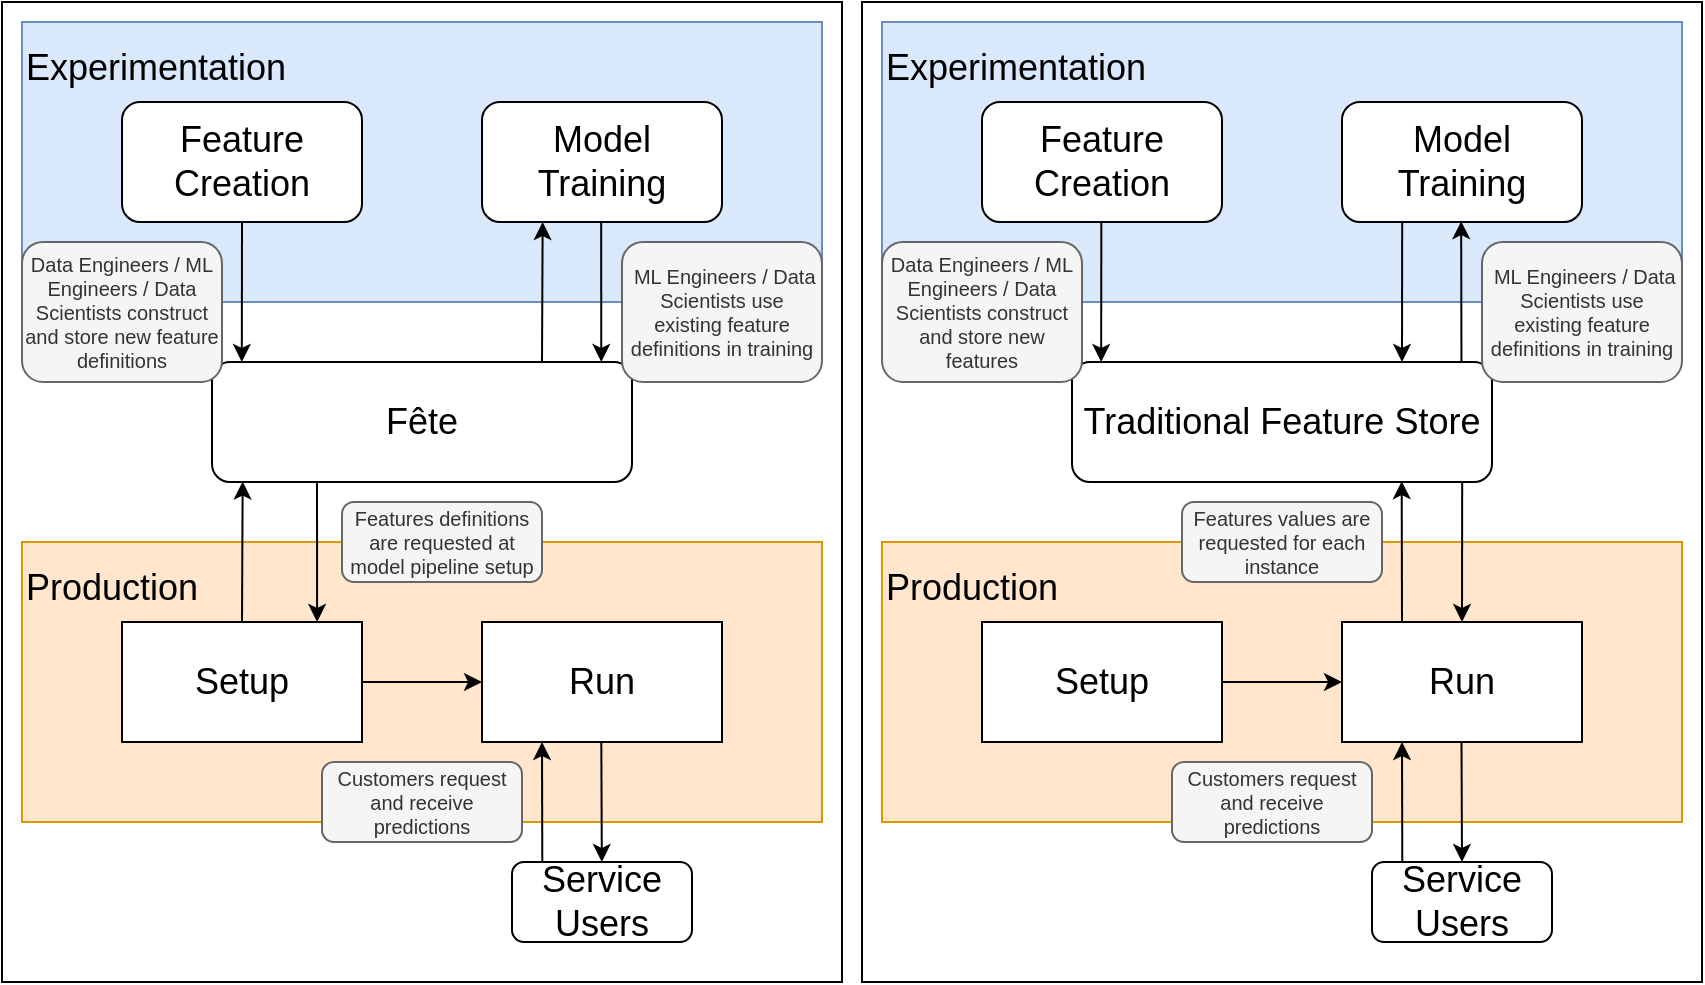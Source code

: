 <mxfile version="12.9.12" type="device"><diagram id="RKxOuDCbE1JHtZVIU__o" name="Page-1"><mxGraphModel dx="1185" dy="670" grid="1" gridSize="10" guides="1" tooltips="1" connect="1" arrows="1" fold="1" page="1" pageScale="1" pageWidth="850" pageHeight="1100" math="0" shadow="0"><root><mxCell id="0"/><mxCell id="1" parent="0"/><mxCell id="IULN4oB9618BXzVx84Nj-1" value="&lt;div style=&quot;font-size: 24px&quot;&gt;&lt;br&gt;&lt;/div&gt;" style="whiteSpace=wrap;html=1;align=left;verticalAlign=middle;fontSize=24;" vertex="1" parent="1"><mxGeometry x="10" y="10" width="420" height="490" as="geometry"/></mxCell><mxCell id="IULN4oB9618BXzVx84Nj-3" value="&lt;div style=&quot;font-size: 24px&quot;&gt;&lt;br&gt;&lt;/div&gt;" style="whiteSpace=wrap;html=1;align=left;verticalAlign=middle;fontSize=24;" vertex="1" parent="1"><mxGeometry x="440" y="10" width="420" height="490" as="geometry"/></mxCell><mxCell id="IULN4oB9618BXzVx84Nj-4" value="&lt;font style=&quot;font-size: 18px&quot;&gt;Experimentation&lt;/font&gt;" style="rounded=0;whiteSpace=wrap;html=1;fontSize=24;align=left;verticalAlign=top;fillColor=#dae8fc;strokeColor=#6c8ebf;" vertex="1" parent="1"><mxGeometry x="20" y="20" width="400" height="140" as="geometry"/></mxCell><mxCell id="IULN4oB9618BXzVx84Nj-6" value="&lt;span style=&quot;font-size: 18px&quot;&gt;Production&lt;/span&gt;" style="rounded=0;whiteSpace=wrap;html=1;fontSize=24;fillColor=#ffe6cc;strokeColor=#d79b00;align=left;verticalAlign=top;" vertex="1" parent="1"><mxGeometry x="450" y="280" width="400" height="140" as="geometry"/></mxCell><mxCell id="IULN4oB9618BXzVx84Nj-8" value="&lt;font style=&quot;font-size: 18px&quot;&gt;Experimentation&lt;/font&gt;" style="rounded=0;whiteSpace=wrap;html=1;fontSize=24;align=left;verticalAlign=top;fillColor=#dae8fc;strokeColor=#6c8ebf;" vertex="1" parent="1"><mxGeometry x="450" y="20" width="400" height="140" as="geometry"/></mxCell><mxCell id="IULN4oB9618BXzVx84Nj-9" value="&lt;font style=&quot;font-size: 18px&quot;&gt;Production&lt;/font&gt;" style="rounded=0;whiteSpace=wrap;html=1;fontSize=24;align=left;verticalAlign=top;fillColor=#ffe6cc;strokeColor=#d79b00;" vertex="1" parent="1"><mxGeometry x="20" y="280" width="400" height="140" as="geometry"/></mxCell><mxCell id="IULN4oB9618BXzVx84Nj-12" style="edgeStyle=orthogonalEdgeStyle;rounded=0;orthogonalLoop=1;jettySize=auto;html=1;exitX=1;exitY=0.5;exitDx=0;exitDy=0;entryX=0;entryY=0.5;entryDx=0;entryDy=0;fontSize=18;" edge="1" parent="1" source="IULN4oB9618BXzVx84Nj-10" target="IULN4oB9618BXzVx84Nj-11"><mxGeometry relative="1" as="geometry"/></mxCell><mxCell id="IULN4oB9618BXzVx84Nj-30" style="edgeStyle=none;rounded=0;orthogonalLoop=1;jettySize=auto;html=1;exitX=0.5;exitY=0;exitDx=0;exitDy=0;entryX=0.073;entryY=0.996;entryDx=0;entryDy=0;entryPerimeter=0;fontSize=18;" edge="1" parent="1" source="IULN4oB9618BXzVx84Nj-10" target="IULN4oB9618BXzVx84Nj-16"><mxGeometry relative="1" as="geometry"/></mxCell><mxCell id="IULN4oB9618BXzVx84Nj-10" value="Setup" style="rounded=0;whiteSpace=wrap;html=1;fontSize=18;" vertex="1" parent="1"><mxGeometry x="70" y="320" width="120" height="60" as="geometry"/></mxCell><mxCell id="IULN4oB9618BXzVx84Nj-11" value="Run" style="rounded=0;whiteSpace=wrap;html=1;fontSize=18;" vertex="1" parent="1"><mxGeometry x="250" y="320" width="120" height="60" as="geometry"/></mxCell><mxCell id="IULN4oB9618BXzVx84Nj-15" style="edgeStyle=orthogonalEdgeStyle;rounded=0;orthogonalLoop=1;jettySize=auto;html=1;exitX=1;exitY=0.5;exitDx=0;exitDy=0;entryX=0;entryY=0.5;entryDx=0;entryDy=0;fontSize=18;" edge="1" parent="1" source="IULN4oB9618BXzVx84Nj-13" target="IULN4oB9618BXzVx84Nj-14"><mxGeometry relative="1" as="geometry"/></mxCell><mxCell id="IULN4oB9618BXzVx84Nj-13" value="Setup" style="rounded=0;whiteSpace=wrap;html=1;fontSize=18;" vertex="1" parent="1"><mxGeometry x="500" y="320" width="120" height="60" as="geometry"/></mxCell><mxCell id="IULN4oB9618BXzVx84Nj-34" style="edgeStyle=none;rounded=0;orthogonalLoop=1;jettySize=auto;html=1;exitX=0.25;exitY=0;exitDx=0;exitDy=0;entryX=0.785;entryY=0.993;entryDx=0;entryDy=0;entryPerimeter=0;fontSize=18;" edge="1" parent="1" source="IULN4oB9618BXzVx84Nj-14" target="IULN4oB9618BXzVx84Nj-19"><mxGeometry relative="1" as="geometry"/></mxCell><mxCell id="IULN4oB9618BXzVx84Nj-14" value="Run" style="rounded=0;whiteSpace=wrap;html=1;fontSize=18;" vertex="1" parent="1"><mxGeometry x="680" y="320" width="120" height="60" as="geometry"/></mxCell><mxCell id="IULN4oB9618BXzVx84Nj-31" style="edgeStyle=none;rounded=0;orthogonalLoop=1;jettySize=auto;html=1;exitX=0.25;exitY=1;exitDx=0;exitDy=0;entryX=0.813;entryY=0;entryDx=0;entryDy=0;entryPerimeter=0;fontSize=18;" edge="1" parent="1" source="IULN4oB9618BXzVx84Nj-16" target="IULN4oB9618BXzVx84Nj-10"><mxGeometry relative="1" as="geometry"/></mxCell><mxCell id="IULN4oB9618BXzVx84Nj-16" value="Fête" style="rounded=1;whiteSpace=wrap;html=1;fontSize=18;" vertex="1" parent="1"><mxGeometry x="115" y="190" width="210" height="60" as="geometry"/></mxCell><mxCell id="IULN4oB9618BXzVx84Nj-19" value="Traditional Feature Store" style="rounded=1;whiteSpace=wrap;html=1;fontSize=18;" vertex="1" parent="1"><mxGeometry x="545" y="190" width="210" height="60" as="geometry"/></mxCell><mxCell id="IULN4oB9618BXzVx84Nj-25" value="Service Users" style="rounded=1;whiteSpace=wrap;html=1;fontSize=18;" vertex="1" parent="1"><mxGeometry x="265" y="440" width="90" height="40" as="geometry"/></mxCell><mxCell id="IULN4oB9618BXzVx84Nj-26" value="Service Users" style="rounded=1;whiteSpace=wrap;html=1;fontSize=18;" vertex="1" parent="1"><mxGeometry x="695" y="440" width="90" height="40" as="geometry"/></mxCell><mxCell id="IULN4oB9618BXzVx84Nj-35" value="" style="endArrow=classic;html=1;fontSize=18;exitX=0.929;exitY=0.997;exitDx=0;exitDy=0;exitPerimeter=0;entryX=0.5;entryY=0;entryDx=0;entryDy=0;" edge="1" parent="1" source="IULN4oB9618BXzVx84Nj-19" target="IULN4oB9618BXzVx84Nj-14"><mxGeometry width="50" height="50" relative="1" as="geometry"><mxPoint x="690" y="310" as="sourcePoint"/><mxPoint x="740" y="260" as="targetPoint"/></mxGeometry></mxCell><mxCell id="IULN4oB9618BXzVx84Nj-36" style="edgeStyle=none;rounded=0;orthogonalLoop=1;jettySize=auto;html=1;exitX=0.25;exitY=0;exitDx=0;exitDy=0;fontSize=18;entryX=0.25;entryY=1;entryDx=0;entryDy=0;" edge="1" parent="1" target="IULN4oB9618BXzVx84Nj-14"><mxGeometry relative="1" as="geometry"><mxPoint x="710.15" y="440" as="sourcePoint"/><mxPoint x="710" y="390" as="targetPoint"/></mxGeometry></mxCell><mxCell id="IULN4oB9618BXzVx84Nj-37" value="" style="endArrow=classic;html=1;fontSize=18;exitX=0.929;exitY=0.997;exitDx=0;exitDy=0;exitPerimeter=0;" edge="1" parent="1"><mxGeometry width="50" height="50" relative="1" as="geometry"><mxPoint x="739.75" y="380.0" as="sourcePoint"/><mxPoint x="740" y="440" as="targetPoint"/></mxGeometry></mxCell><mxCell id="IULN4oB9618BXzVx84Nj-38" value="" style="endArrow=classic;html=1;fontSize=18;exitX=0.929;exitY=0.997;exitDx=0;exitDy=0;exitPerimeter=0;" edge="1" parent="1"><mxGeometry width="50" height="50" relative="1" as="geometry"><mxPoint x="309.66" y="380" as="sourcePoint"/><mxPoint x="309.91" y="440" as="targetPoint"/></mxGeometry></mxCell><mxCell id="IULN4oB9618BXzVx84Nj-39" style="edgeStyle=none;rounded=0;orthogonalLoop=1;jettySize=auto;html=1;exitX=0.25;exitY=0;exitDx=0;exitDy=0;fontSize=18;entryX=0.25;entryY=1;entryDx=0;entryDy=0;" edge="1" parent="1"><mxGeometry relative="1" as="geometry"><mxPoint x="280.15" y="440" as="sourcePoint"/><mxPoint x="280" y="380" as="targetPoint"/></mxGeometry></mxCell><mxCell id="IULN4oB9618BXzVx84Nj-44" style="edgeStyle=none;rounded=0;orthogonalLoop=1;jettySize=auto;html=1;exitX=0.5;exitY=1;exitDx=0;exitDy=0;entryX=0.071;entryY=0;entryDx=0;entryDy=0;entryPerimeter=0;fontSize=18;" edge="1" parent="1" source="IULN4oB9618BXzVx84Nj-40" target="IULN4oB9618BXzVx84Nj-16"><mxGeometry relative="1" as="geometry"/></mxCell><mxCell id="IULN4oB9618BXzVx84Nj-40" value="Feature Creation" style="rounded=1;whiteSpace=wrap;html=1;fontSize=18;" vertex="1" parent="1"><mxGeometry x="70" y="60" width="120" height="60" as="geometry"/></mxCell><mxCell id="IULN4oB9618BXzVx84Nj-41" value="Feature Creation" style="rounded=1;whiteSpace=wrap;html=1;fontSize=18;" vertex="1" parent="1"><mxGeometry x="500" y="60" width="120" height="60" as="geometry"/></mxCell><mxCell id="IULN4oB9618BXzVx84Nj-42" value="Model Training" style="rounded=1;whiteSpace=wrap;html=1;fontSize=18;" vertex="1" parent="1"><mxGeometry x="680" y="60" width="120" height="60" as="geometry"/></mxCell><mxCell id="IULN4oB9618BXzVx84Nj-43" value="Model Training" style="rounded=1;whiteSpace=wrap;html=1;fontSize=18;" vertex="1" parent="1"><mxGeometry x="250" y="60" width="120" height="60" as="geometry"/></mxCell><mxCell id="IULN4oB9618BXzVx84Nj-45" style="edgeStyle=none;rounded=0;orthogonalLoop=1;jettySize=auto;html=1;exitX=0.5;exitY=1;exitDx=0;exitDy=0;entryX=0.071;entryY=0;entryDx=0;entryDy=0;entryPerimeter=0;fontSize=18;" edge="1" parent="1"><mxGeometry relative="1" as="geometry"><mxPoint x="559.67" y="120" as="sourcePoint"/><mxPoint x="559.58" y="190" as="targetPoint"/></mxGeometry></mxCell><mxCell id="IULN4oB9618BXzVx84Nj-46" style="edgeStyle=none;rounded=0;orthogonalLoop=1;jettySize=auto;html=1;exitX=0.25;exitY=0;exitDx=0;exitDy=0;entryX=0.785;entryY=0.993;entryDx=0;entryDy=0;entryPerimeter=0;fontSize=18;" edge="1" parent="1"><mxGeometry relative="1" as="geometry"><mxPoint x="739.73" y="190" as="sourcePoint"/><mxPoint x="739.58" y="119.58" as="targetPoint"/></mxGeometry></mxCell><mxCell id="IULN4oB9618BXzVx84Nj-47" value="" style="endArrow=classic;html=1;fontSize=18;exitX=0.929;exitY=0.997;exitDx=0;exitDy=0;exitPerimeter=0;entryX=0.5;entryY=0;entryDx=0;entryDy=0;" edge="1" parent="1"><mxGeometry width="50" height="50" relative="1" as="geometry"><mxPoint x="710.09" y="119.82" as="sourcePoint"/><mxPoint x="710" y="190" as="targetPoint"/></mxGeometry></mxCell><mxCell id="IULN4oB9618BXzVx84Nj-48" style="edgeStyle=none;rounded=0;orthogonalLoop=1;jettySize=auto;html=1;exitX=0.5;exitY=0;exitDx=0;exitDy=0;entryX=0.073;entryY=0.996;entryDx=0;entryDy=0;entryPerimeter=0;fontSize=18;" edge="1" parent="1"><mxGeometry relative="1" as="geometry"><mxPoint x="280" y="190.24" as="sourcePoint"/><mxPoint x="280.33" y="120" as="targetPoint"/></mxGeometry></mxCell><mxCell id="IULN4oB9618BXzVx84Nj-49" style="edgeStyle=none;rounded=0;orthogonalLoop=1;jettySize=auto;html=1;exitX=0.25;exitY=1;exitDx=0;exitDy=0;entryX=0.813;entryY=0;entryDx=0;entryDy=0;entryPerimeter=0;fontSize=18;" edge="1" parent="1"><mxGeometry relative="1" as="geometry"><mxPoint x="309.58" y="120" as="sourcePoint"/><mxPoint x="309.64" y="190" as="targetPoint"/></mxGeometry></mxCell><mxCell id="IULN4oB9618BXzVx84Nj-50" value="Features definitions are requested at model pipeline setup" style="rounded=1;fontSize=10;fillColor=#f5f5f5;strokeColor=#666666;fontColor=#333333;whiteSpace=wrap;" vertex="1" parent="1"><mxGeometry x="180" y="260" width="100" height="40" as="geometry"/></mxCell><mxCell id="IULN4oB9618BXzVx84Nj-51" value="Features values are requested for each instance" style="rounded=1;fontSize=10;fillColor=#f5f5f5;strokeColor=#666666;fontColor=#333333;whiteSpace=wrap;" vertex="1" parent="1"><mxGeometry x="600" y="260" width="100" height="40" as="geometry"/></mxCell><mxCell id="IULN4oB9618BXzVx84Nj-52" value="Data Engineers / ML Engineers / Data Scientists construct and store new feature definitions" style="rounded=1;fontSize=10;fillColor=#f5f5f5;strokeColor=#666666;fontColor=#333333;whiteSpace=wrap;" vertex="1" parent="1"><mxGeometry x="20" y="130" width="100" height="70" as="geometry"/></mxCell><mxCell id="IULN4oB9618BXzVx84Nj-53" value="Data Engineers / ML Engineers / Data Scientists construct and store new features" style="rounded=1;fontSize=10;fillColor=#f5f5f5;strokeColor=#666666;fontColor=#333333;whiteSpace=wrap;" vertex="1" parent="1"><mxGeometry x="450" y="130" width="100" height="70" as="geometry"/></mxCell><mxCell id="IULN4oB9618BXzVx84Nj-54" value=" ML Engineers / Data Scientists use existing feature definitions in training" style="rounded=1;fontSize=10;fillColor=#f5f5f5;strokeColor=#666666;fontColor=#333333;whiteSpace=wrap;" vertex="1" parent="1"><mxGeometry x="320" y="130" width="100" height="70" as="geometry"/></mxCell><mxCell id="IULN4oB9618BXzVx84Nj-55" value=" ML Engineers / Data Scientists use existing feature definitions in training" style="rounded=1;fontSize=10;fillColor=#f5f5f5;strokeColor=#666666;fontColor=#333333;whiteSpace=wrap;" vertex="1" parent="1"><mxGeometry x="750" y="130" width="100" height="70" as="geometry"/></mxCell><mxCell id="IULN4oB9618BXzVx84Nj-56" value="Customers request and receive predictions" style="rounded=1;fontSize=10;fillColor=#f5f5f5;strokeColor=#666666;fontColor=#333333;whiteSpace=wrap;" vertex="1" parent="1"><mxGeometry x="170" y="390" width="100" height="40" as="geometry"/></mxCell><mxCell id="IULN4oB9618BXzVx84Nj-57" value="Customers request and receive predictions" style="rounded=1;fontSize=10;fillColor=#f5f5f5;strokeColor=#666666;fontColor=#333333;whiteSpace=wrap;" vertex="1" parent="1"><mxGeometry x="595" y="390" width="100" height="40" as="geometry"/></mxCell></root></mxGraphModel></diagram></mxfile>